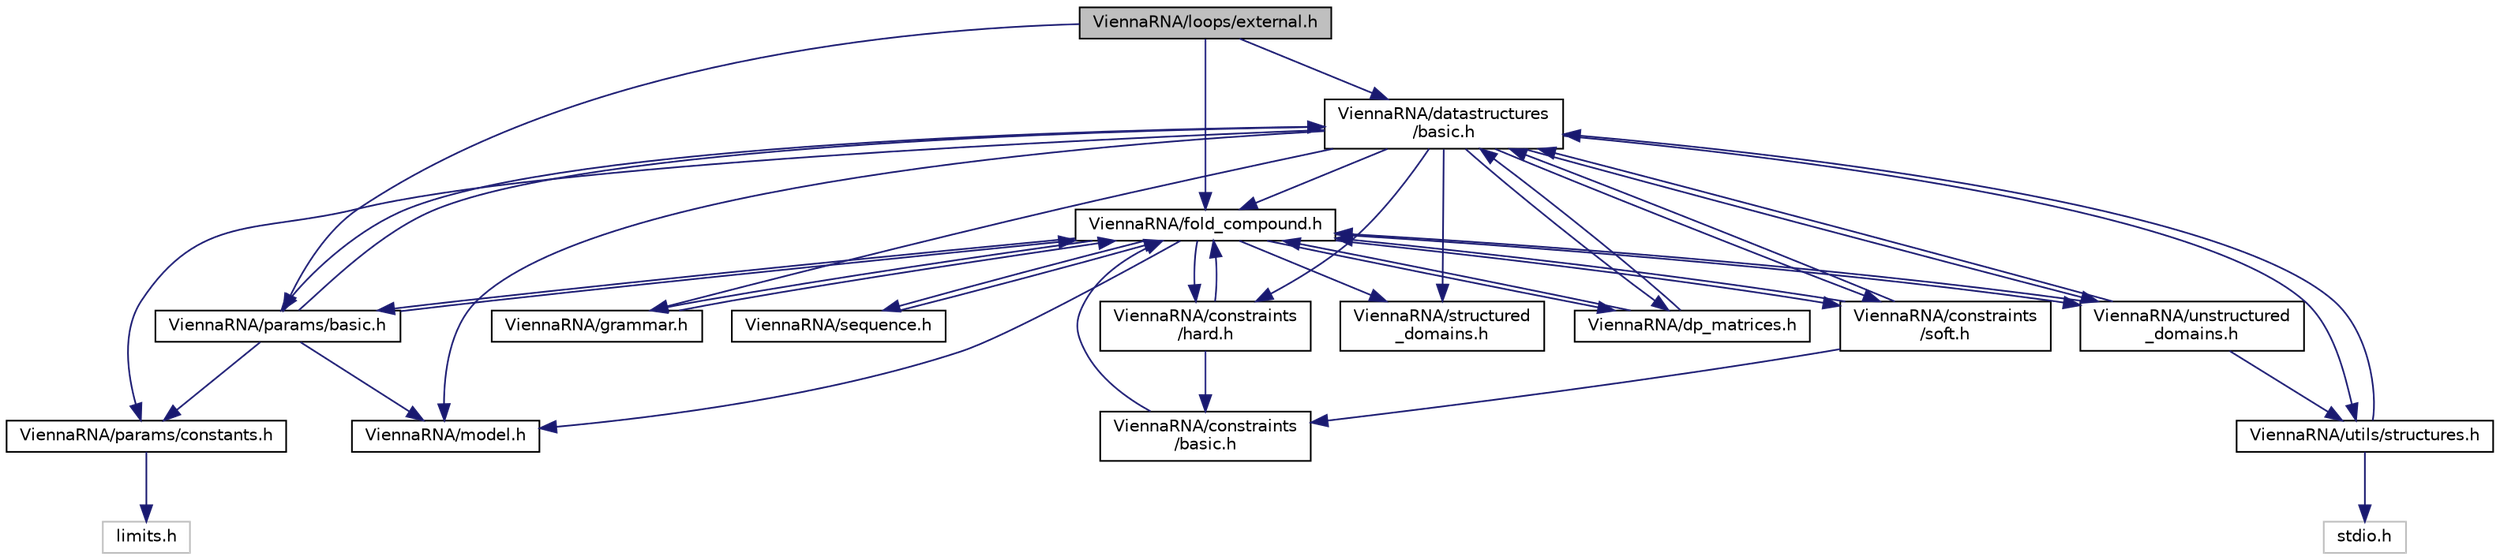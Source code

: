 digraph "ViennaRNA/loops/external.h"
{
 // INTERACTIVE_SVG=YES
 // LATEX_PDF_SIZE
  bgcolor="transparent";
  edge [fontname="Helvetica",fontsize="10",labelfontname="Helvetica",labelfontsize="10"];
  node [fontname="Helvetica",fontsize="10",shape=record];
  Node0 [label="ViennaRNA/loops/external.h",height=0.2,width=0.4,color="black", fillcolor="grey75", style="filled", fontcolor="black",tooltip="Energy evaluation of exterior loops for MFE and partition function calculations."];
  Node0 -> Node1 [color="midnightblue",fontsize="10",style="solid",fontname="Helvetica"];
  Node1 [label="ViennaRNA/datastructures\l/basic.h",height=0.2,width=0.4,color="black",URL="$datastructures_2basic_8h.html",tooltip="Various data structures and pre-processor macros."];
  Node1 -> Node2 [color="midnightblue",fontsize="10",style="solid",fontname="Helvetica"];
  Node2 [label="ViennaRNA/params/constants.h",height=0.2,width=0.4,color="black",URL="$constants_8h.html",tooltip="Energy parameter constants."];
  Node2 -> Node3 [color="midnightblue",fontsize="10",style="solid",fontname="Helvetica"];
  Node3 [label="limits.h",height=0.2,width=0.4,color="grey75",tooltip=" "];
  Node1 -> Node4 [color="midnightblue",fontsize="10",style="solid",fontname="Helvetica"];
  Node4 [label="ViennaRNA/fold_compound.h",height=0.2,width=0.4,color="black",URL="$fold__compound_8h.html",tooltip="The Basic Fold Compound API."];
  Node4 -> Node5 [color="midnightblue",fontsize="10",style="solid",fontname="Helvetica"];
  Node5 [label="ViennaRNA/model.h",height=0.2,width=0.4,color="black",URL="$model_8h.html",tooltip="The model details data structure and its corresponding modifiers."];
  Node4 -> Node6 [color="midnightblue",fontsize="10",style="solid",fontname="Helvetica"];
  Node6 [label="ViennaRNA/params/basic.h",height=0.2,width=0.4,color="black",URL="$params_2basic_8h.html",tooltip="Functions to deal with sets of energy parameters."];
  Node6 -> Node2 [color="midnightblue",fontsize="10",style="solid",fontname="Helvetica"];
  Node6 -> Node1 [color="midnightblue",fontsize="10",style="solid",fontname="Helvetica"];
  Node6 -> Node4 [color="midnightblue",fontsize="10",style="solid",fontname="Helvetica"];
  Node6 -> Node5 [color="midnightblue",fontsize="10",style="solid",fontname="Helvetica"];
  Node4 -> Node7 [color="midnightblue",fontsize="10",style="solid",fontname="Helvetica"];
  Node7 [label="ViennaRNA/sequence.h",height=0.2,width=0.4,color="black",URL="$sequence_8h.html",tooltip="Functions and data structures related to sequence representations ,."];
  Node7 -> Node4 [color="midnightblue",fontsize="10",style="solid",fontname="Helvetica"];
  Node4 -> Node8 [color="midnightblue",fontsize="10",style="solid",fontname="Helvetica"];
  Node8 [label="ViennaRNA/dp_matrices.h",height=0.2,width=0.4,color="black",URL="$dp__matrices_8h.html",tooltip="Functions to deal with standard dynamic programming (DP) matrices."];
  Node8 -> Node1 [color="midnightblue",fontsize="10",style="solid",fontname="Helvetica"];
  Node8 -> Node4 [color="midnightblue",fontsize="10",style="solid",fontname="Helvetica"];
  Node4 -> Node9 [color="midnightblue",fontsize="10",style="solid",fontname="Helvetica"];
  Node9 [label="ViennaRNA/constraints\l/hard.h",height=0.2,width=0.4,color="black",URL="$hard_8h.html",tooltip="Functions and data structures for handling of secondary structure hard constraints."];
  Node9 -> Node4 [color="midnightblue",fontsize="10",style="solid",fontname="Helvetica"];
  Node9 -> Node10 [color="midnightblue",fontsize="10",style="solid",fontname="Helvetica"];
  Node10 [label="ViennaRNA/constraints\l/basic.h",height=0.2,width=0.4,color="black",URL="$constraints_2basic_8h.html",tooltip="Functions and data structures for constraining secondary structure predictions and evaluation."];
  Node10 -> Node4 [color="midnightblue",fontsize="10",style="solid",fontname="Helvetica"];
  Node4 -> Node11 [color="midnightblue",fontsize="10",style="solid",fontname="Helvetica"];
  Node11 [label="ViennaRNA/constraints\l/soft.h",height=0.2,width=0.4,color="black",URL="$soft_8h.html",tooltip="Functions and data structures for secondary structure soft constraints."];
  Node11 -> Node1 [color="midnightblue",fontsize="10",style="solid",fontname="Helvetica"];
  Node11 -> Node4 [color="midnightblue",fontsize="10",style="solid",fontname="Helvetica"];
  Node11 -> Node10 [color="midnightblue",fontsize="10",style="solid",fontname="Helvetica"];
  Node4 -> Node12 [color="midnightblue",fontsize="10",style="solid",fontname="Helvetica"];
  Node12 [label="ViennaRNA/grammar.h",height=0.2,width=0.4,color="black",URL="$grammar_8h.html",tooltip="Implementations for the RNA folding grammar."];
  Node12 -> Node4 [color="midnightblue",fontsize="10",style="solid",fontname="Helvetica"];
  Node4 -> Node13 [color="midnightblue",fontsize="10",style="solid",fontname="Helvetica"];
  Node13 [label="ViennaRNA/structured\l_domains.h",height=0.2,width=0.4,color="black",URL="$structured__domains_8h.html",tooltip="This module provides interfaces that deal with additional structured domains in the folding grammar."];
  Node4 -> Node14 [color="midnightblue",fontsize="10",style="solid",fontname="Helvetica"];
  Node14 [label="ViennaRNA/unstructured\l_domains.h",height=0.2,width=0.4,color="black",URL="$unstructured__domains_8h.html",tooltip="Functions to modify unstructured domains, e.g. to incorporate ligands binding to unpaired stretches."];
  Node14 -> Node1 [color="midnightblue",fontsize="10",style="solid",fontname="Helvetica"];
  Node14 -> Node4 [color="midnightblue",fontsize="10",style="solid",fontname="Helvetica"];
  Node14 -> Node15 [color="midnightblue",fontsize="10",style="solid",fontname="Helvetica"];
  Node15 [label="ViennaRNA/utils/structures.h",height=0.2,width=0.4,color="black",URL="$utils_2structures_8h.html",tooltip="Various utility- and helper-functions for secondary structure parsing, converting,..."];
  Node15 -> Node16 [color="midnightblue",fontsize="10",style="solid",fontname="Helvetica"];
  Node16 [label="stdio.h",height=0.2,width=0.4,color="grey75",tooltip=" "];
  Node15 -> Node1 [color="midnightblue",fontsize="10",style="solid",fontname="Helvetica"];
  Node1 -> Node5 [color="midnightblue",fontsize="10",style="solid",fontname="Helvetica"];
  Node1 -> Node6 [color="midnightblue",fontsize="10",style="solid",fontname="Helvetica"];
  Node1 -> Node8 [color="midnightblue",fontsize="10",style="solid",fontname="Helvetica"];
  Node1 -> Node9 [color="midnightblue",fontsize="10",style="solid",fontname="Helvetica"];
  Node1 -> Node11 [color="midnightblue",fontsize="10",style="solid",fontname="Helvetica"];
  Node1 -> Node12 [color="midnightblue",fontsize="10",style="solid",fontname="Helvetica"];
  Node1 -> Node13 [color="midnightblue",fontsize="10",style="solid",fontname="Helvetica"];
  Node1 -> Node14 [color="midnightblue",fontsize="10",style="solid",fontname="Helvetica"];
  Node1 -> Node15 [color="midnightblue",fontsize="10",style="solid",fontname="Helvetica"];
  Node0 -> Node4 [color="midnightblue",fontsize="10",style="solid",fontname="Helvetica"];
  Node0 -> Node6 [color="midnightblue",fontsize="10",style="solid",fontname="Helvetica"];
}

